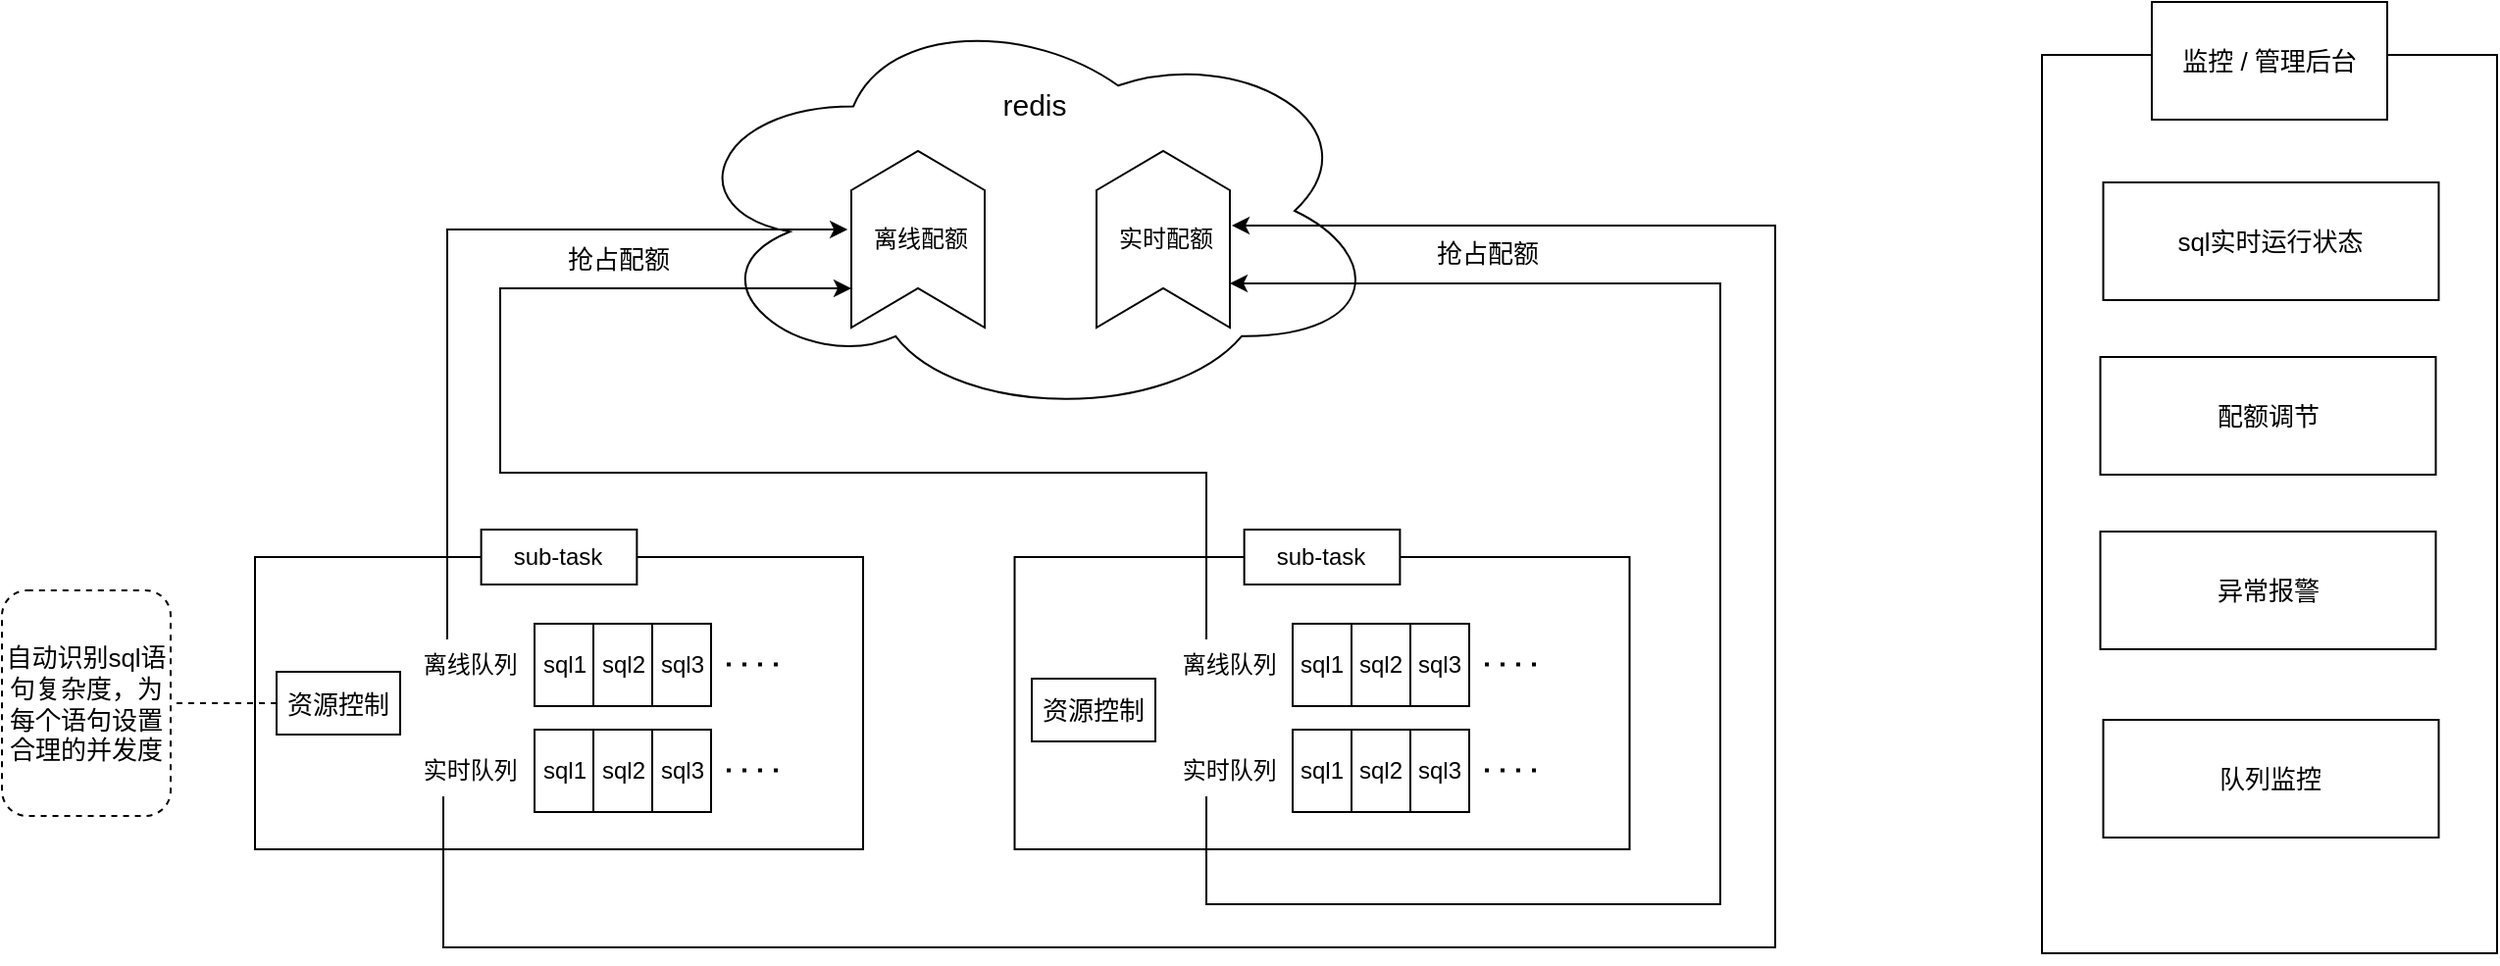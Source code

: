 <mxfile version="20.3.2" type="github">
  <diagram id="vlU8lXh0kYYRg-SLjIeo" name="第 1 页">
    <mxGraphModel dx="1854" dy="1033" grid="0" gridSize="10" guides="1" tooltips="1" connect="1" arrows="1" fold="1" page="1" pageScale="1" pageWidth="3300" pageHeight="4681" math="0" shadow="0">
      <root>
        <mxCell id="0" />
        <mxCell id="1" parent="0" />
        <mxCell id="wMH6Fe0gOgUvcrLyJsvM-33" value="" style="ellipse;shape=cloud;whiteSpace=wrap;html=1;" vertex="1" parent="1">
          <mxGeometry x="645" y="374" width="360" height="213" as="geometry" />
        </mxCell>
        <mxCell id="wMH6Fe0gOgUvcrLyJsvM-1" value="" style="rounded=0;whiteSpace=wrap;html=1;" vertex="1" parent="1">
          <mxGeometry x="430" y="657" width="310" height="149" as="geometry" />
        </mxCell>
        <mxCell id="wMH6Fe0gOgUvcrLyJsvM-3" value="sub-task" style="rounded=0;whiteSpace=wrap;html=1;" vertex="1" parent="1">
          <mxGeometry x="545.31" y="643" width="79.37" height="28" as="geometry" />
        </mxCell>
        <mxCell id="wMH6Fe0gOgUvcrLyJsvM-4" value="sql1" style="rounded=0;whiteSpace=wrap;html=1;" vertex="1" parent="1">
          <mxGeometry x="572.5" y="691" width="30" height="42" as="geometry" />
        </mxCell>
        <mxCell id="wMH6Fe0gOgUvcrLyJsvM-5" value="sql2" style="rounded=0;whiteSpace=wrap;html=1;" vertex="1" parent="1">
          <mxGeometry x="602.5" y="691" width="30" height="42" as="geometry" />
        </mxCell>
        <mxCell id="wMH6Fe0gOgUvcrLyJsvM-6" value="sql3" style="rounded=0;whiteSpace=wrap;html=1;" vertex="1" parent="1">
          <mxGeometry x="632.5" y="691" width="30" height="42" as="geometry" />
        </mxCell>
        <mxCell id="wMH6Fe0gOgUvcrLyJsvM-8" value="" style="endArrow=none;dashed=1;html=1;dashPattern=1 3;strokeWidth=2;rounded=0;" edge="1" parent="1">
          <mxGeometry width="50" height="50" relative="1" as="geometry">
            <mxPoint x="670.5" y="711.78" as="sourcePoint" />
            <mxPoint x="698.5" y="711.78" as="targetPoint" />
          </mxGeometry>
        </mxCell>
        <mxCell id="wMH6Fe0gOgUvcrLyJsvM-10" value="" style="shape=step;perimeter=stepPerimeter;whiteSpace=wrap;html=1;fixedSize=1;rotation=-90;" vertex="1" parent="1">
          <mxGeometry x="723" y="461" width="90" height="68" as="geometry" />
        </mxCell>
        <mxCell id="wMH6Fe0gOgUvcrLyJsvM-63" style="edgeStyle=orthogonalEdgeStyle;rounded=0;orthogonalLoop=1;jettySize=auto;html=1;entryX=0.564;entryY=-0.028;entryDx=0;entryDy=0;entryPerimeter=0;fontSize=15;" edge="1" parent="1" source="wMH6Fe0gOgUvcrLyJsvM-11" target="wMH6Fe0gOgUvcrLyJsvM-10">
          <mxGeometry relative="1" as="geometry">
            <Array as="points">
              <mxPoint x="528" y="490" />
              <mxPoint x="732" y="490" />
            </Array>
          </mxGeometry>
        </mxCell>
        <mxCell id="wMH6Fe0gOgUvcrLyJsvM-11" value="离线队列&amp;nbsp;" style="text;html=1;align=center;verticalAlign=middle;resizable=0;points=[];autosize=1;strokeColor=none;fillColor=none;" vertex="1" parent="1">
          <mxGeometry x="506.5" y="699" width="69" height="26" as="geometry" />
        </mxCell>
        <mxCell id="wMH6Fe0gOgUvcrLyJsvM-13" value="sql1" style="rounded=0;whiteSpace=wrap;html=1;" vertex="1" parent="1">
          <mxGeometry x="572.5" y="745" width="30" height="42" as="geometry" />
        </mxCell>
        <mxCell id="wMH6Fe0gOgUvcrLyJsvM-14" value="sql2" style="rounded=0;whiteSpace=wrap;html=1;" vertex="1" parent="1">
          <mxGeometry x="602.5" y="745" width="30" height="42" as="geometry" />
        </mxCell>
        <mxCell id="wMH6Fe0gOgUvcrLyJsvM-15" value="sql3" style="rounded=0;whiteSpace=wrap;html=1;" vertex="1" parent="1">
          <mxGeometry x="632.5" y="745" width="30" height="42" as="geometry" />
        </mxCell>
        <mxCell id="wMH6Fe0gOgUvcrLyJsvM-16" value="" style="endArrow=none;dashed=1;html=1;dashPattern=1 3;strokeWidth=2;rounded=0;" edge="1" parent="1">
          <mxGeometry width="50" height="50" relative="1" as="geometry">
            <mxPoint x="670.5" y="765.78" as="sourcePoint" />
            <mxPoint x="698.5" y="765.78" as="targetPoint" />
          </mxGeometry>
        </mxCell>
        <mxCell id="wMH6Fe0gOgUvcrLyJsvM-65" style="edgeStyle=orthogonalEdgeStyle;rounded=0;orthogonalLoop=1;jettySize=auto;html=1;fontSize=15;" edge="1" parent="1" source="wMH6Fe0gOgUvcrLyJsvM-17">
          <mxGeometry relative="1" as="geometry">
            <mxPoint x="928" y="488" as="targetPoint" />
            <Array as="points">
              <mxPoint x="526" y="856" />
              <mxPoint x="1205" y="856" />
              <mxPoint x="1205" y="488" />
            </Array>
          </mxGeometry>
        </mxCell>
        <mxCell id="wMH6Fe0gOgUvcrLyJsvM-17" value="实时队列&amp;nbsp;" style="text;html=1;align=center;verticalAlign=middle;resizable=0;points=[];autosize=1;strokeColor=none;fillColor=none;" vertex="1" parent="1">
          <mxGeometry x="506.5" y="753" width="69" height="26" as="geometry" />
        </mxCell>
        <mxCell id="wMH6Fe0gOgUvcrLyJsvM-29" value="离线配额" style="text;html=1;align=center;verticalAlign=middle;resizable=0;points=[];autosize=1;strokeColor=none;fillColor=none;" vertex="1" parent="1">
          <mxGeometry x="735.5" y="482" width="66" height="26" as="geometry" />
        </mxCell>
        <mxCell id="wMH6Fe0gOgUvcrLyJsvM-31" value="" style="shape=step;perimeter=stepPerimeter;whiteSpace=wrap;html=1;fixedSize=1;rotation=-90;" vertex="1" parent="1">
          <mxGeometry x="848" y="461" width="90" height="68" as="geometry" />
        </mxCell>
        <mxCell id="wMH6Fe0gOgUvcrLyJsvM-32" value="实时配额" style="text;html=1;align=center;verticalAlign=middle;resizable=0;points=[];autosize=1;strokeColor=none;fillColor=none;" vertex="1" parent="1">
          <mxGeometry x="860.5" y="482" width="66" height="26" as="geometry" />
        </mxCell>
        <mxCell id="wMH6Fe0gOgUvcrLyJsvM-34" value="redis" style="text;html=1;align=center;verticalAlign=middle;resizable=0;points=[];autosize=1;strokeColor=none;fillColor=none;fontSize=15;" vertex="1" parent="1">
          <mxGeometry x="801" y="411" width="51" height="30" as="geometry" />
        </mxCell>
        <mxCell id="wMH6Fe0gOgUvcrLyJsvM-38" value="" style="rounded=0;whiteSpace=wrap;html=1;" vertex="1" parent="1">
          <mxGeometry x="817.25" y="657" width="313.5" height="149" as="geometry" />
        </mxCell>
        <mxCell id="wMH6Fe0gOgUvcrLyJsvM-39" value="sub-task" style="rounded=0;whiteSpace=wrap;html=1;" vertex="1" parent="1">
          <mxGeometry x="934.32" y="643" width="79.37" height="28" as="geometry" />
        </mxCell>
        <mxCell id="wMH6Fe0gOgUvcrLyJsvM-40" value="sql1" style="rounded=0;whiteSpace=wrap;html=1;" vertex="1" parent="1">
          <mxGeometry x="959" y="691" width="30" height="42" as="geometry" />
        </mxCell>
        <mxCell id="wMH6Fe0gOgUvcrLyJsvM-41" value="sql2" style="rounded=0;whiteSpace=wrap;html=1;" vertex="1" parent="1">
          <mxGeometry x="989" y="691" width="30" height="42" as="geometry" />
        </mxCell>
        <mxCell id="wMH6Fe0gOgUvcrLyJsvM-42" value="sql3" style="rounded=0;whiteSpace=wrap;html=1;" vertex="1" parent="1">
          <mxGeometry x="1019" y="691" width="30" height="42" as="geometry" />
        </mxCell>
        <mxCell id="wMH6Fe0gOgUvcrLyJsvM-43" value="" style="endArrow=none;dashed=1;html=1;dashPattern=1 3;strokeWidth=2;rounded=0;" edge="1" parent="1">
          <mxGeometry width="50" height="50" relative="1" as="geometry">
            <mxPoint x="1057" y="711.78" as="sourcePoint" />
            <mxPoint x="1085" y="711.78" as="targetPoint" />
          </mxGeometry>
        </mxCell>
        <mxCell id="wMH6Fe0gOgUvcrLyJsvM-64" style="edgeStyle=orthogonalEdgeStyle;rounded=0;orthogonalLoop=1;jettySize=auto;html=1;fontSize=15;" edge="1" parent="1" source="wMH6Fe0gOgUvcrLyJsvM-44">
          <mxGeometry relative="1" as="geometry">
            <mxPoint x="734" y="520" as="targetPoint" />
            <Array as="points">
              <mxPoint x="915" y="614" />
              <mxPoint x="555" y="614" />
              <mxPoint x="555" y="520" />
            </Array>
          </mxGeometry>
        </mxCell>
        <mxCell id="wMH6Fe0gOgUvcrLyJsvM-44" value="离线队列&amp;nbsp;" style="text;html=1;align=center;verticalAlign=middle;resizable=0;points=[];autosize=1;strokeColor=none;fillColor=none;" vertex="1" parent="1">
          <mxGeometry x="893" y="699" width="69" height="26" as="geometry" />
        </mxCell>
        <mxCell id="wMH6Fe0gOgUvcrLyJsvM-45" value="sql1" style="rounded=0;whiteSpace=wrap;html=1;" vertex="1" parent="1">
          <mxGeometry x="959" y="745" width="30" height="42" as="geometry" />
        </mxCell>
        <mxCell id="wMH6Fe0gOgUvcrLyJsvM-46" value="sql2" style="rounded=0;whiteSpace=wrap;html=1;" vertex="1" parent="1">
          <mxGeometry x="989" y="745" width="30" height="42" as="geometry" />
        </mxCell>
        <mxCell id="wMH6Fe0gOgUvcrLyJsvM-47" value="sql3" style="rounded=0;whiteSpace=wrap;html=1;" vertex="1" parent="1">
          <mxGeometry x="1019" y="745" width="30" height="42" as="geometry" />
        </mxCell>
        <mxCell id="wMH6Fe0gOgUvcrLyJsvM-48" value="" style="endArrow=none;dashed=1;html=1;dashPattern=1 3;strokeWidth=2;rounded=0;" edge="1" parent="1">
          <mxGeometry width="50" height="50" relative="1" as="geometry">
            <mxPoint x="1057" y="765.78" as="sourcePoint" />
            <mxPoint x="1085" y="765.78" as="targetPoint" />
          </mxGeometry>
        </mxCell>
        <mxCell id="wMH6Fe0gOgUvcrLyJsvM-66" style="edgeStyle=orthogonalEdgeStyle;rounded=0;orthogonalLoop=1;jettySize=auto;html=1;entryX=0.25;entryY=1;entryDx=0;entryDy=0;fontSize=15;" edge="1" parent="1" source="wMH6Fe0gOgUvcrLyJsvM-49" target="wMH6Fe0gOgUvcrLyJsvM-31">
          <mxGeometry relative="1" as="geometry">
            <Array as="points">
              <mxPoint x="915" y="834" />
              <mxPoint x="1177" y="834" />
              <mxPoint x="1177" y="518" />
            </Array>
          </mxGeometry>
        </mxCell>
        <mxCell id="wMH6Fe0gOgUvcrLyJsvM-49" value="实时队列&amp;nbsp;" style="text;html=1;align=center;verticalAlign=middle;resizable=0;points=[];autosize=1;strokeColor=none;fillColor=none;" vertex="1" parent="1">
          <mxGeometry x="893" y="753" width="69" height="26" as="geometry" />
        </mxCell>
        <mxCell id="wMH6Fe0gOgUvcrLyJsvM-67" value="抢占配额" style="text;html=1;align=center;verticalAlign=middle;resizable=0;points=[];autosize=1;strokeColor=none;fillColor=none;fontSize=13;" vertex="1" parent="1">
          <mxGeometry x="580.0" y="491" width="70" height="28" as="geometry" />
        </mxCell>
        <mxCell id="wMH6Fe0gOgUvcrLyJsvM-68" value="抢占配额" style="text;html=1;align=center;verticalAlign=middle;resizable=0;points=[];autosize=1;strokeColor=none;fillColor=none;fontSize=13;" vertex="1" parent="1">
          <mxGeometry x="1023" y="488" width="70" height="28" as="geometry" />
        </mxCell>
        <mxCell id="wMH6Fe0gOgUvcrLyJsvM-73" value="资源控制" style="rounded=0;whiteSpace=wrap;html=1;fontSize=13;" vertex="1" parent="1">
          <mxGeometry x="826" y="719" width="63" height="32" as="geometry" />
        </mxCell>
        <mxCell id="wMH6Fe0gOgUvcrLyJsvM-80" style="edgeStyle=orthogonalEdgeStyle;rounded=0;orthogonalLoop=1;jettySize=auto;html=1;exitX=0;exitY=0.5;exitDx=0;exitDy=0;fontSize=13;dashed=1;entryX=1;entryY=0.5;entryDx=0;entryDy=0;endArrow=none;endFill=0;" edge="1" parent="1" source="wMH6Fe0gOgUvcrLyJsvM-75" target="wMH6Fe0gOgUvcrLyJsvM-79">
          <mxGeometry relative="1" as="geometry">
            <mxPoint x="415.706" y="731.471" as="targetPoint" />
          </mxGeometry>
        </mxCell>
        <mxCell id="wMH6Fe0gOgUvcrLyJsvM-75" value="资源控制" style="rounded=0;whiteSpace=wrap;html=1;fontSize=13;" vertex="1" parent="1">
          <mxGeometry x="441" y="715.5" width="63" height="32" as="geometry" />
        </mxCell>
        <mxCell id="wMH6Fe0gOgUvcrLyJsvM-76" style="edgeStyle=orthogonalEdgeStyle;rounded=0;orthogonalLoop=1;jettySize=auto;html=1;exitX=0.5;exitY=1;exitDx=0;exitDy=0;fontSize=13;" edge="1" parent="1" source="wMH6Fe0gOgUvcrLyJsvM-75" target="wMH6Fe0gOgUvcrLyJsvM-75">
          <mxGeometry relative="1" as="geometry" />
        </mxCell>
        <mxCell id="wMH6Fe0gOgUvcrLyJsvM-79" value="自动识别sql语句复杂度，为每个语句设置合理的并发度" style="rounded=1;whiteSpace=wrap;html=1;fontSize=13;dashed=1;" vertex="1" parent="1">
          <mxGeometry x="301" y="674" width="86" height="115" as="geometry" />
        </mxCell>
        <mxCell id="wMH6Fe0gOgUvcrLyJsvM-81" value="" style="rounded=0;whiteSpace=wrap;html=1;fontSize=13;" vertex="1" parent="1">
          <mxGeometry x="1341" y="401" width="232" height="458" as="geometry" />
        </mxCell>
        <mxCell id="wMH6Fe0gOgUvcrLyJsvM-82" value="监控 / 管理后台" style="rounded=0;whiteSpace=wrap;html=1;fontSize=13;" vertex="1" parent="1">
          <mxGeometry x="1397" y="374" width="120" height="60" as="geometry" />
        </mxCell>
        <mxCell id="wMH6Fe0gOgUvcrLyJsvM-83" value="sql实时运行状态" style="rounded=0;whiteSpace=wrap;html=1;fontSize=13;" vertex="1" parent="1">
          <mxGeometry x="1372.25" y="466" width="171" height="60" as="geometry" />
        </mxCell>
        <mxCell id="wMH6Fe0gOgUvcrLyJsvM-84" value="配额调节" style="rounded=0;whiteSpace=wrap;html=1;fontSize=13;" vertex="1" parent="1">
          <mxGeometry x="1370.75" y="555" width="171" height="60" as="geometry" />
        </mxCell>
        <mxCell id="wMH6Fe0gOgUvcrLyJsvM-85" value="异常报警" style="rounded=0;whiteSpace=wrap;html=1;fontSize=13;" vertex="1" parent="1">
          <mxGeometry x="1370.75" y="644" width="171" height="60" as="geometry" />
        </mxCell>
        <mxCell id="wMH6Fe0gOgUvcrLyJsvM-87" value="队列监控" style="rounded=0;whiteSpace=wrap;html=1;fontSize=13;" vertex="1" parent="1">
          <mxGeometry x="1372.25" y="740" width="171" height="60" as="geometry" />
        </mxCell>
      </root>
    </mxGraphModel>
  </diagram>
</mxfile>
